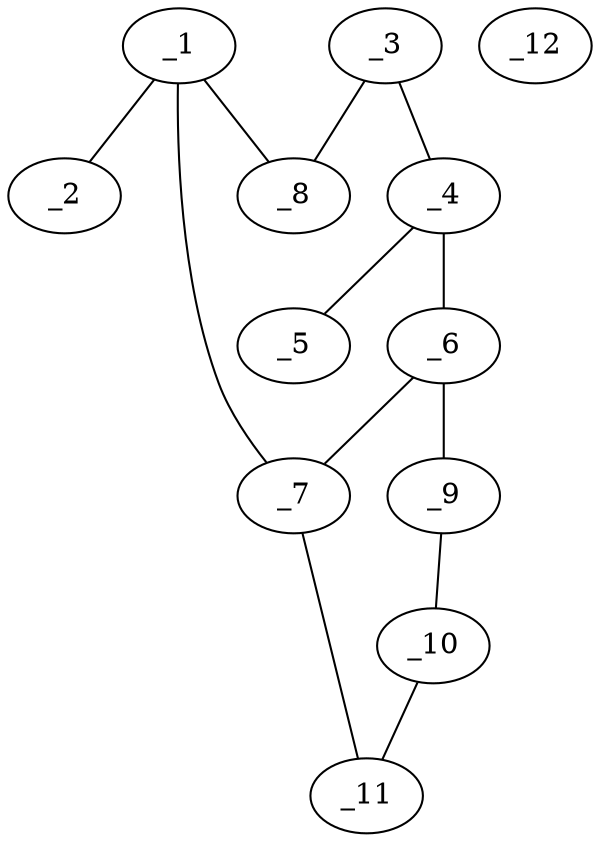 graph molid636106 {
	_1	 [charge=0,
		chem=1,
		symbol="C  ",
		x="2.866",
		y=1];
	_2	 [charge=0,
		chem=7,
		symbol="Cl ",
		x="2.866",
		y=2];
	_1 -- _2	 [valence=1];
	_7	 [charge=0,
		chem=1,
		symbol="C  ",
		x="3.7321",
		y="0.5"];
	_1 -- _7	 [valence=1];
	_8	 [charge=0,
		chem=1,
		symbol="C  ",
		x=2,
		y="0.5"];
	_1 -- _8	 [valence=2];
	_3	 [charge=0,
		chem=1,
		symbol="C  ",
		x=2,
		y="-0.5"];
	_4	 [charge=0,
		chem=1,
		symbol="C  ",
		x="2.866",
		y="-1"];
	_3 -- _4	 [valence=2];
	_3 -- _8	 [valence=1];
	_5	 [charge=0,
		chem=7,
		symbol="Cl ",
		x="2.866",
		y="-2"];
	_4 -- _5	 [valence=1];
	_6	 [charge=0,
		chem=1,
		symbol="C  ",
		x="3.7321",
		y="-0.5"];
	_4 -- _6	 [valence=1];
	_6 -- _7	 [valence=1];
	_9	 [charge=0,
		chem=4,
		symbol="N  ",
		x="4.6831",
		y="-0.809"];
	_6 -- _9	 [valence=2];
	_11	 [charge=1,
		chem=5,
		symbol="S  ",
		x="4.6831",
		y="0.809"];
	_7 -- _11	 [valence=2];
	_10	 [charge=0,
		chem=5,
		symbol="S  ",
		x="5.2709",
		y=0];
	_9 -- _10	 [valence=1];
	_10 -- _11	 [valence=1];
	_12	 [charge="-1",
		chem=7,
		symbol="Cl ",
		x="4.9921",
		y="1.7601"];
}
